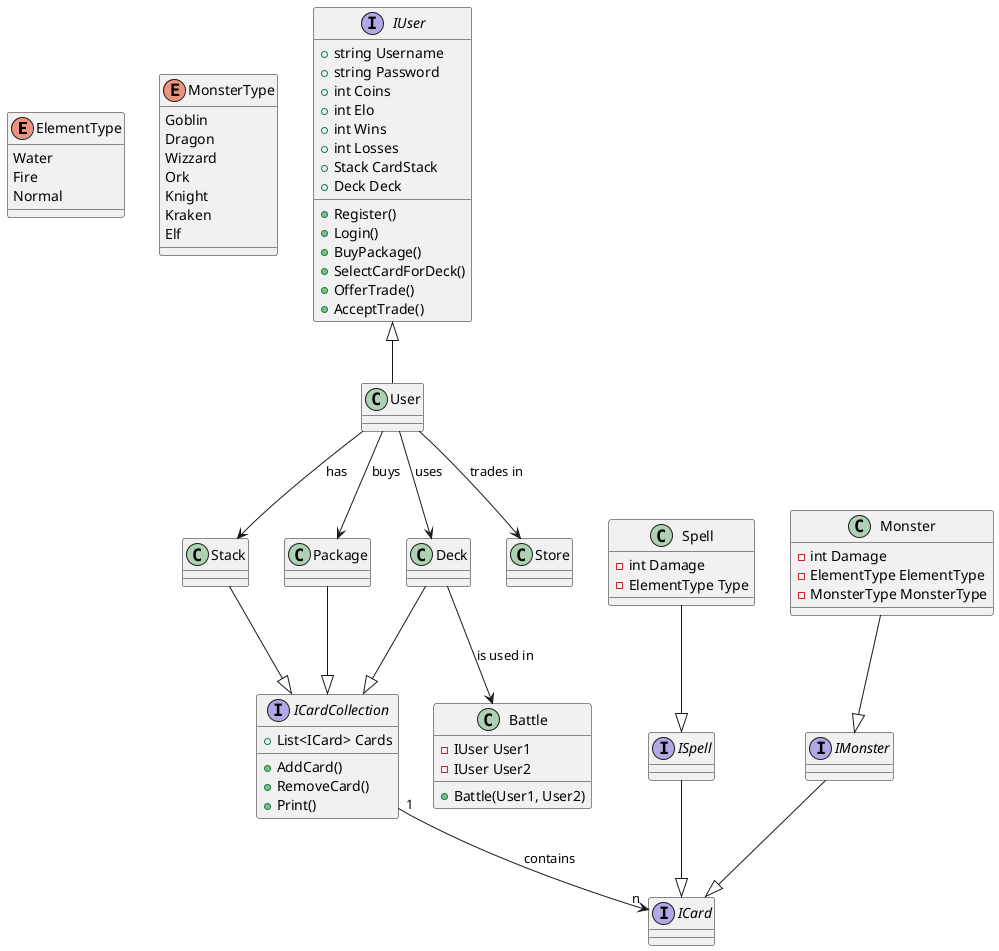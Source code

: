 @startuml Projekt: Monster Trading Card Game 

enum ElementType{
    Water
    Fire
    Normal
}

enum MonsterType{
    Goblin
    Dragon
    Wizzard 
    Ork 
    Knight
    Kraken
    Elf 
}

interface IUser{
    + string Username 
    + string Password
    + int Coins 
    + int Elo
    + int Wins
    + int Losses
    + Stack CardStack
    + Deck Deck
    + Register()
    + Login()
    + BuyPackage()
    + SelectCardForDeck()
    + OfferTrade()
    + AcceptTrade()
}

class User{
}
IUser <|-- User

interface ICard{

}

interface ISpell{

}
ISpell --|> ICard

interface IMonster{

}
IMonster --|> ICard

class Spell{
    - int Damage
    - ElementType Type
}
Spell --|> ISpell

class Monster{
    - int Damage
    - ElementType ElementType
    - MonsterType MonsterType
}
Monster --|> IMonster

class Stack{

}
User --> Stack : has

class Package{

}
User --> Package : buys

class Deck{

}
User --> Deck : uses

interface ICardCollection{
    + List<ICard> Cards
    + AddCard()
    + RemoveCard()
    + Print()
}
Stack --|> ICardCollection
Package --|> ICardCollection
Deck --|> ICardCollection
ICardCollection "1" --> "n" ICard : contains

class Store{

}
User --> Store : trades in

class Battle{
    - IUser User1
    - IUser User2

    + Battle(User1, User2)

}
Deck --> Battle : is used in

@enduml

